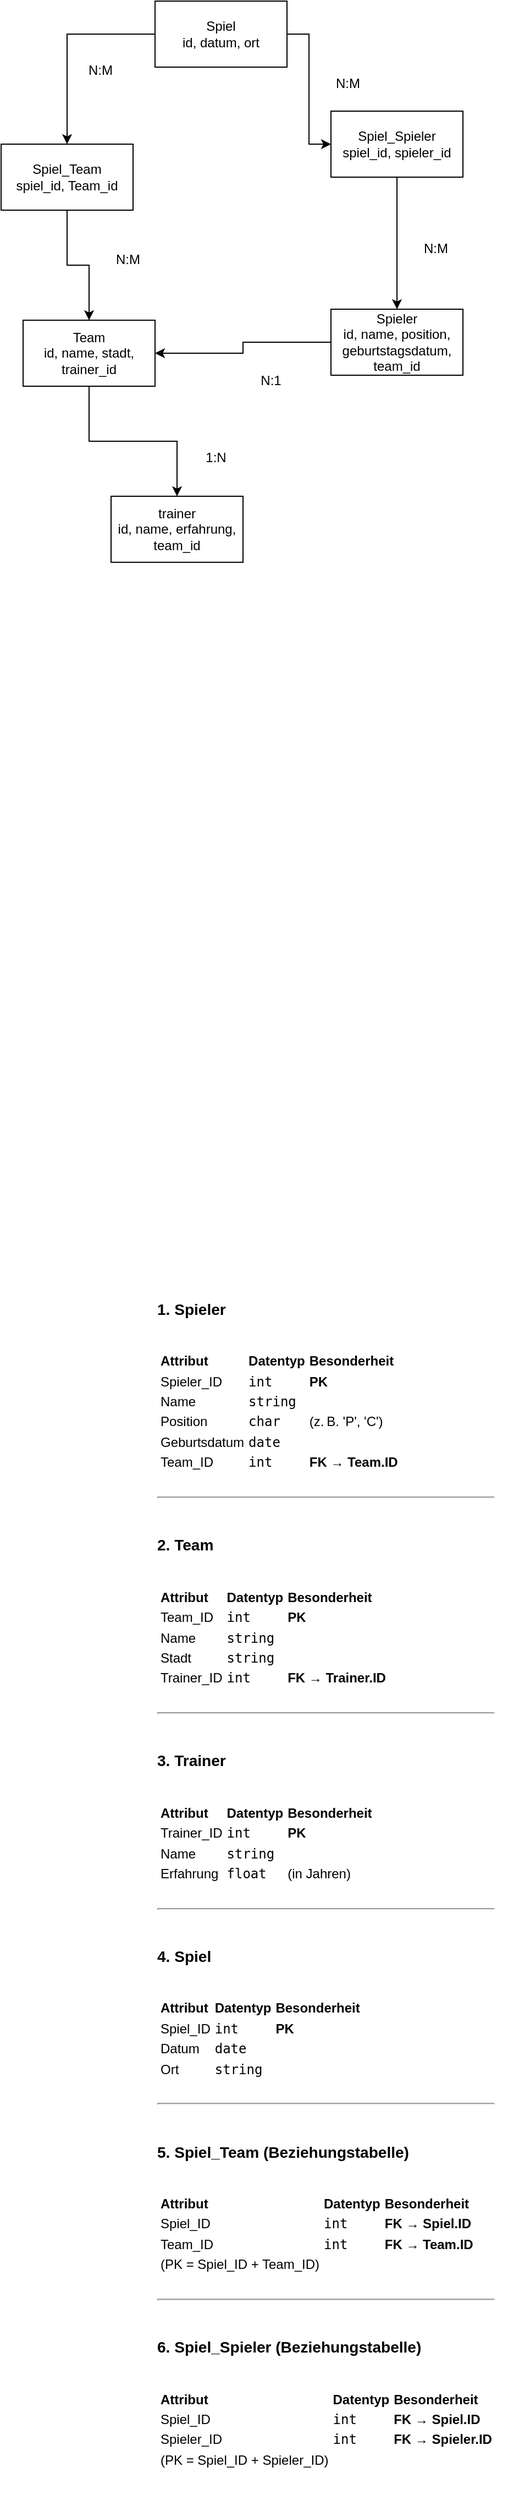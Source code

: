 <mxfile version="26.0.16">
  <diagram name="Seite-1" id="RyP2TP2mbquq_PIOVLge">
    <mxGraphModel dx="713" dy="1093" grid="1" gridSize="10" guides="1" tooltips="1" connect="1" arrows="1" fold="1" page="1" pageScale="1" pageWidth="827" pageHeight="1169" math="0" shadow="0">
      <root>
        <mxCell id="0" />
        <mxCell id="1" parent="0" />
        <mxCell id="1W1-7F1AiF6YoNYNXee2-1" value="" style="edgeStyle=orthogonalEdgeStyle;rounded=0;orthogonalLoop=1;jettySize=auto;html=1;" edge="1" parent="1" source="N58Ag7LRtHY7RUleNqqV-1" target="N58Ag7LRtHY7RUleNqqV-2">
          <mxGeometry relative="1" as="geometry" />
        </mxCell>
        <mxCell id="1W1-7F1AiF6YoNYNXee2-4" style="edgeStyle=orthogonalEdgeStyle;rounded=0;orthogonalLoop=1;jettySize=auto;html=1;entryX=0;entryY=0.5;entryDx=0;entryDy=0;" edge="1" parent="1" source="N58Ag7LRtHY7RUleNqqV-1" target="N58Ag7LRtHY7RUleNqqV-5">
          <mxGeometry relative="1" as="geometry" />
        </mxCell>
        <mxCell id="N58Ag7LRtHY7RUleNqqV-1" value="Spiel&lt;div&gt;id, datum, ort&lt;/div&gt;" style="rounded=0;whiteSpace=wrap;html=1;" parent="1" vertex="1">
          <mxGeometry x="180" y="30" width="120" height="60" as="geometry" />
        </mxCell>
        <mxCell id="1W1-7F1AiF6YoNYNXee2-2" value="" style="edgeStyle=orthogonalEdgeStyle;rounded=0;orthogonalLoop=1;jettySize=auto;html=1;" edge="1" parent="1" source="N58Ag7LRtHY7RUleNqqV-2" target="N58Ag7LRtHY7RUleNqqV-3">
          <mxGeometry relative="1" as="geometry" />
        </mxCell>
        <mxCell id="N58Ag7LRtHY7RUleNqqV-2" value="Spiel_Team&lt;div&gt;spiel_id, Team_id&lt;/div&gt;" style="rounded=0;whiteSpace=wrap;html=1;" parent="1" vertex="1">
          <mxGeometry x="40" y="160" width="120" height="60" as="geometry" />
        </mxCell>
        <mxCell id="1W1-7F1AiF6YoNYNXee2-3" value="" style="edgeStyle=orthogonalEdgeStyle;rounded=0;orthogonalLoop=1;jettySize=auto;html=1;" edge="1" parent="1" source="N58Ag7LRtHY7RUleNqqV-3" target="N58Ag7LRtHY7RUleNqqV-4">
          <mxGeometry relative="1" as="geometry" />
        </mxCell>
        <mxCell id="N58Ag7LRtHY7RUleNqqV-3" value="Team&lt;div&gt;id, name, stadt, trainer_id&lt;/div&gt;" style="rounded=0;whiteSpace=wrap;html=1;" parent="1" vertex="1">
          <mxGeometry x="60" y="320" width="120" height="60" as="geometry" />
        </mxCell>
        <mxCell id="N58Ag7LRtHY7RUleNqqV-4" value="trainer&lt;div&gt;id, name, erfahrung, team_id&lt;/div&gt;" style="rounded=0;whiteSpace=wrap;html=1;" parent="1" vertex="1">
          <mxGeometry x="140" y="480" width="120" height="60" as="geometry" />
        </mxCell>
        <mxCell id="1W1-7F1AiF6YoNYNXee2-5" style="edgeStyle=orthogonalEdgeStyle;rounded=0;orthogonalLoop=1;jettySize=auto;html=1;" edge="1" parent="1" source="N58Ag7LRtHY7RUleNqqV-5" target="N58Ag7LRtHY7RUleNqqV-6">
          <mxGeometry relative="1" as="geometry" />
        </mxCell>
        <mxCell id="N58Ag7LRtHY7RUleNqqV-5" value="Spiel_Spieler&lt;div&gt;spiel_id, spieler_id&lt;/div&gt;" style="rounded=0;whiteSpace=wrap;html=1;" parent="1" vertex="1">
          <mxGeometry x="340" y="130" width="120" height="60" as="geometry" />
        </mxCell>
        <mxCell id="1W1-7F1AiF6YoNYNXee2-6" style="edgeStyle=orthogonalEdgeStyle;rounded=0;orthogonalLoop=1;jettySize=auto;html=1;entryX=1;entryY=0.5;entryDx=0;entryDy=0;" edge="1" parent="1" source="N58Ag7LRtHY7RUleNqqV-6" target="N58Ag7LRtHY7RUleNqqV-3">
          <mxGeometry relative="1" as="geometry" />
        </mxCell>
        <mxCell id="N58Ag7LRtHY7RUleNqqV-6" value="Spieler&lt;div&gt;id, name, position, geburtstagsdatum, team_id&lt;/div&gt;" style="rounded=0;whiteSpace=wrap;html=1;" parent="1" vertex="1">
          <mxGeometry x="340" y="310" width="120" height="60" as="geometry" />
        </mxCell>
        <mxCell id="1W1-7F1AiF6YoNYNXee2-7" value="N:M" style="text;html=1;align=center;verticalAlign=middle;resizable=0;points=[];autosize=1;strokeColor=none;fillColor=none;" vertex="1" parent="1">
          <mxGeometry x="105" y="78" width="50" height="30" as="geometry" />
        </mxCell>
        <mxCell id="1W1-7F1AiF6YoNYNXee2-8" value="N:M" style="text;html=1;align=center;verticalAlign=middle;resizable=0;points=[];autosize=1;strokeColor=none;fillColor=none;" vertex="1" parent="1">
          <mxGeometry x="330" y="90" width="50" height="30" as="geometry" />
        </mxCell>
        <mxCell id="1W1-7F1AiF6YoNYNXee2-9" value="N:M" style="text;html=1;align=center;verticalAlign=middle;resizable=0;points=[];autosize=1;strokeColor=none;fillColor=none;" vertex="1" parent="1">
          <mxGeometry x="410" y="240" width="50" height="30" as="geometry" />
        </mxCell>
        <mxCell id="1W1-7F1AiF6YoNYNXee2-10" value="N:1" style="text;html=1;align=center;verticalAlign=middle;resizable=0;points=[];autosize=1;strokeColor=none;fillColor=none;" vertex="1" parent="1">
          <mxGeometry x="265" y="360" width="40" height="30" as="geometry" />
        </mxCell>
        <mxCell id="1W1-7F1AiF6YoNYNXee2-11" value="1:N" style="text;html=1;align=center;verticalAlign=middle;resizable=0;points=[];autosize=1;strokeColor=none;fillColor=none;" vertex="1" parent="1">
          <mxGeometry x="215" y="430" width="40" height="30" as="geometry" />
        </mxCell>
        <mxCell id="1W1-7F1AiF6YoNYNXee2-12" value="N:M" style="text;html=1;align=center;verticalAlign=middle;resizable=0;points=[];autosize=1;strokeColor=none;fillColor=none;" vertex="1" parent="1">
          <mxGeometry x="130" y="250" width="50" height="30" as="geometry" />
        </mxCell>
        <mxCell id="1W1-7F1AiF6YoNYNXee2-53" value="&lt;h3 data-start=&quot;488&quot; data-end=&quot;506&quot;&gt;&lt;strong data-start=&quot;492&quot; data-end=&quot;506&quot;&gt;1. Spieler&lt;/strong&gt;&lt;/h3&gt;&#xa;&lt;div class=&quot;overflow-x-auto contain-inline-size&quot;&gt;&lt;table data-start=&quot;507&quot; data-end=&quot;910&quot;&gt;&lt;thead data-start=&quot;507&quot; data-end=&quot;563&quot;&gt;&lt;tr data-start=&quot;507&quot; data-end=&quot;563&quot;&gt;&lt;th data-start=&quot;507&quot; data-end=&quot;525&quot;&gt;Attribut&lt;/th&gt;&lt;th data-start=&quot;525&quot; data-end=&quot;539&quot;&gt;Datentyp&lt;/th&gt;&lt;th data-start=&quot;539&quot; data-end=&quot;563&quot;&gt;Besonderheit&lt;/th&gt;&lt;/tr&gt;&lt;/thead&gt;&lt;tbody data-start=&quot;623&quot; data-end=&quot;910&quot;&gt;&lt;tr data-start=&quot;623&quot; data-end=&quot;680&quot;&gt;&lt;td&gt;Spieler_ID&lt;/td&gt;&lt;td&gt;&lt;code data-start=&quot;644&quot; data-end=&quot;649&quot;&gt;int&lt;/code&gt;&lt;/td&gt;&lt;td&gt;&lt;strong data-start=&quot;658&quot; data-end=&quot;664&quot;&gt;PK&lt;/strong&gt;&lt;/td&gt;&lt;/tr&gt;&lt;tr data-start=&quot;681&quot; data-end=&quot;737&quot;&gt;&lt;td&gt;Name&lt;/td&gt;&lt;td&gt;&lt;code data-start=&quot;702&quot; data-end=&quot;710&quot;&gt;string&lt;/code&gt;&lt;/td&gt;&lt;td&gt;&lt;/td&gt;&lt;/tr&gt;&lt;tr data-start=&quot;738&quot; data-end=&quot;795&quot;&gt;&lt;td&gt;Position&lt;/td&gt;&lt;td&gt;&lt;code data-start=&quot;759&quot; data-end=&quot;765&quot;&gt;char&lt;/code&gt;&lt;/td&gt;&lt;td&gt;(z. B. &#39;P&#39;, &#39;C&#39;)&lt;/td&gt;&lt;/tr&gt;&lt;tr data-start=&quot;796&quot; data-end=&quot;852&quot;&gt;&lt;td&gt;Geburtsdatum&lt;/td&gt;&lt;td&gt;&lt;code data-start=&quot;817&quot; data-end=&quot;823&quot;&gt;date&lt;/code&gt;&lt;/td&gt;&lt;td&gt;&lt;/td&gt;&lt;/tr&gt;&lt;tr data-start=&quot;853&quot; data-end=&quot;910&quot;&gt;&lt;td&gt;Team_ID&lt;/td&gt;&lt;td&gt;&lt;code data-start=&quot;874&quot; data-end=&quot;879&quot;&gt;int&lt;/code&gt;&lt;/td&gt;&lt;td&gt;&lt;strong data-start=&quot;888&quot; data-end=&quot;904&quot;&gt;FK → Team.ID&lt;/strong&gt;&lt;/td&gt;&lt;/tr&gt;&lt;/tbody&gt;&lt;/table&gt;&lt;/div&gt;&#xa;&lt;hr data-start=&quot;912&quot; data-end=&quot;915&quot;&gt;&#xa;&lt;h3 data-start=&quot;917&quot; data-end=&quot;932&quot;&gt;&lt;strong data-start=&quot;921&quot; data-end=&quot;932&quot;&gt;2. Team&lt;/strong&gt;&lt;/h3&gt;&#xa;&lt;div class=&quot;overflow-x-auto contain-inline-size&quot;&gt;&lt;table data-start=&quot;933&quot; data-end=&quot;1278&quot;&gt;&lt;thead data-start=&quot;933&quot; data-end=&quot;989&quot;&gt;&lt;tr data-start=&quot;933&quot; data-end=&quot;989&quot;&gt;&lt;th data-start=&quot;933&quot; data-end=&quot;951&quot;&gt;Attribut&lt;/th&gt;&lt;th data-start=&quot;951&quot; data-end=&quot;965&quot;&gt;Datentyp&lt;/th&gt;&lt;th data-start=&quot;965&quot; data-end=&quot;989&quot;&gt;Besonderheit&lt;/th&gt;&lt;/tr&gt;&lt;/thead&gt;&lt;tbody data-start=&quot;1049&quot; data-end=&quot;1278&quot;&gt;&lt;tr data-start=&quot;1049&quot; data-end=&quot;1106&quot;&gt;&lt;td&gt;Team_ID&lt;/td&gt;&lt;td&gt;&lt;code data-start=&quot;1070&quot; data-end=&quot;1075&quot;&gt;int&lt;/code&gt;&lt;/td&gt;&lt;td&gt;&lt;strong data-start=&quot;1084&quot; data-end=&quot;1090&quot;&gt;PK&lt;/strong&gt;&lt;/td&gt;&lt;/tr&gt;&lt;tr data-start=&quot;1107&quot; data-end=&quot;1163&quot;&gt;&lt;td&gt;Name&lt;/td&gt;&lt;td&gt;&lt;code data-start=&quot;1128&quot; data-end=&quot;1136&quot;&gt;string&lt;/code&gt;&lt;/td&gt;&lt;td&gt;&lt;/td&gt;&lt;/tr&gt;&lt;tr data-start=&quot;1164&quot; data-end=&quot;1220&quot;&gt;&lt;td&gt;Stadt&lt;/td&gt;&lt;td&gt;&lt;code data-start=&quot;1185&quot; data-end=&quot;1193&quot;&gt;string&lt;/code&gt;&lt;/td&gt;&lt;td&gt;&lt;/td&gt;&lt;/tr&gt;&lt;tr data-start=&quot;1221&quot; data-end=&quot;1278&quot;&gt;&lt;td&gt;Trainer_ID&lt;/td&gt;&lt;td&gt;&lt;code data-start=&quot;1242&quot; data-end=&quot;1247&quot;&gt;int&lt;/code&gt;&lt;/td&gt;&lt;td&gt;&lt;strong data-start=&quot;1256&quot; data-end=&quot;1275&quot;&gt;FK → Trainer.ID&lt;/strong&gt;&lt;/td&gt;&lt;/tr&gt;&lt;/tbody&gt;&lt;/table&gt;&lt;/div&gt;&#xa;&lt;hr data-start=&quot;1280&quot; data-end=&quot;1283&quot;&gt;&#xa;&lt;h3 data-start=&quot;1285&quot; data-end=&quot;1303&quot;&gt;&lt;strong data-start=&quot;1289&quot; data-end=&quot;1303&quot;&gt;3. Trainer&lt;/strong&gt;&lt;/h3&gt;&#xa;&lt;div class=&quot;overflow-x-auto contain-inline-size&quot;&gt;&lt;table data-start=&quot;1304&quot; data-end=&quot;1592&quot;&gt;&lt;thead data-start=&quot;1304&quot; data-end=&quot;1360&quot;&gt;&lt;tr data-start=&quot;1304&quot; data-end=&quot;1360&quot;&gt;&lt;th data-start=&quot;1304&quot; data-end=&quot;1322&quot;&gt;Attribut&lt;/th&gt;&lt;th data-start=&quot;1322&quot; data-end=&quot;1336&quot;&gt;Datentyp&lt;/th&gt;&lt;th data-start=&quot;1336&quot; data-end=&quot;1360&quot;&gt;Besonderheit&lt;/th&gt;&lt;/tr&gt;&lt;/thead&gt;&lt;tbody data-start=&quot;1420&quot; data-end=&quot;1592&quot;&gt;&lt;tr data-start=&quot;1420&quot; data-end=&quot;1477&quot;&gt;&lt;td&gt;Trainer_ID&lt;/td&gt;&lt;td&gt;&lt;code data-start=&quot;1441&quot; data-end=&quot;1446&quot;&gt;int&lt;/code&gt;&lt;/td&gt;&lt;td&gt;&lt;strong data-start=&quot;1455&quot; data-end=&quot;1461&quot;&gt;PK&lt;/strong&gt;&lt;/td&gt;&lt;/tr&gt;&lt;tr data-start=&quot;1478&quot; data-end=&quot;1534&quot;&gt;&lt;td&gt;Name&lt;/td&gt;&lt;td&gt;&lt;code data-start=&quot;1499&quot; data-end=&quot;1507&quot;&gt;string&lt;/code&gt;&lt;/td&gt;&lt;td&gt;&lt;/td&gt;&lt;/tr&gt;&lt;tr data-start=&quot;1535&quot; data-end=&quot;1592&quot;&gt;&lt;td&gt;Erfahrung&lt;/td&gt;&lt;td&gt;&lt;code data-start=&quot;1556&quot; data-end=&quot;1563&quot;&gt;float&lt;/code&gt;&lt;/td&gt;&lt;td&gt;(in Jahren)&lt;/td&gt;&lt;/tr&gt;&lt;/tbody&gt;&lt;/table&gt;&lt;/div&gt;&#xa;&lt;hr data-start=&quot;1594&quot; data-end=&quot;1597&quot;&gt;&#xa;&lt;h3 data-start=&quot;1599&quot; data-end=&quot;1615&quot;&gt;&lt;strong data-start=&quot;1603&quot; data-end=&quot;1615&quot;&gt;4. Spiel&lt;/strong&gt;&lt;/h3&gt;&#xa;&lt;div class=&quot;overflow-x-auto contain-inline-size&quot;&gt;&lt;table data-start=&quot;1616&quot; data-end=&quot;1903&quot;&gt;&lt;thead data-start=&quot;1616&quot; data-end=&quot;1672&quot;&gt;&lt;tr data-start=&quot;1616&quot; data-end=&quot;1672&quot;&gt;&lt;th data-start=&quot;1616&quot; data-end=&quot;1634&quot;&gt;Attribut&lt;/th&gt;&lt;th data-start=&quot;1634&quot; data-end=&quot;1648&quot;&gt;Datentyp&lt;/th&gt;&lt;th data-start=&quot;1648&quot; data-end=&quot;1672&quot;&gt;Besonderheit&lt;/th&gt;&lt;/tr&gt;&lt;/thead&gt;&lt;tbody data-start=&quot;1732&quot; data-end=&quot;1903&quot;&gt;&lt;tr data-start=&quot;1732&quot; data-end=&quot;1789&quot;&gt;&lt;td&gt;Spiel_ID&lt;/td&gt;&lt;td&gt;&lt;code data-start=&quot;1753&quot; data-end=&quot;1758&quot;&gt;int&lt;/code&gt;&lt;/td&gt;&lt;td&gt;&lt;strong data-start=&quot;1767&quot; data-end=&quot;1773&quot;&gt;PK&lt;/strong&gt;&lt;/td&gt;&lt;/tr&gt;&lt;tr data-start=&quot;1790&quot; data-end=&quot;1846&quot;&gt;&lt;td&gt;Datum&lt;/td&gt;&lt;td&gt;&lt;code data-start=&quot;1811&quot; data-end=&quot;1817&quot;&gt;date&lt;/code&gt;&lt;/td&gt;&lt;td&gt;&lt;/td&gt;&lt;/tr&gt;&lt;tr data-start=&quot;1847&quot; data-end=&quot;1903&quot;&gt;&lt;td&gt;Ort&lt;/td&gt;&lt;td&gt;&lt;code data-start=&quot;1868&quot; data-end=&quot;1876&quot;&gt;string&lt;/code&gt;&lt;/td&gt;&lt;td&gt;&lt;/td&gt;&lt;/tr&gt;&lt;/tbody&gt;&lt;/table&gt;&lt;/div&gt;&#xa;&lt;hr data-start=&quot;1905&quot; data-end=&quot;1908&quot;&gt;&#xa;&lt;h3 data-start=&quot;1910&quot; data-end=&quot;1951&quot;&gt;&lt;strong data-start=&quot;1914&quot; data-end=&quot;1951&quot;&gt;5. Spiel_Team (Beziehungstabelle)&lt;/strong&gt;&lt;/h3&gt;&#xa;&lt;div class=&quot;overflow-x-auto contain-inline-size&quot;&gt;&lt;table data-start=&quot;1952&quot; data-end=&quot;2219&quot;&gt;&lt;thead data-start=&quot;1952&quot; data-end=&quot;2008&quot;&gt;&lt;tr data-start=&quot;1952&quot; data-end=&quot;2008&quot;&gt;&lt;th data-start=&quot;1952&quot; data-end=&quot;1970&quot;&gt;Attribut&lt;/th&gt;&lt;th data-start=&quot;1970&quot; data-end=&quot;1984&quot;&gt;Datentyp&lt;/th&gt;&lt;th data-start=&quot;1984&quot; data-end=&quot;2008&quot;&gt;Besonderheit&lt;/th&gt;&lt;/tr&gt;&lt;/thead&gt;&lt;tbody data-start=&quot;2068&quot; data-end=&quot;2219&quot;&gt;&lt;tr data-start=&quot;2068&quot; data-end=&quot;2126&quot;&gt;&lt;td&gt;Spiel_ID&lt;/td&gt;&lt;td&gt;&lt;code data-start=&quot;2089&quot; data-end=&quot;2094&quot;&gt;int&lt;/code&gt;&lt;/td&gt;&lt;td&gt;&lt;strong data-start=&quot;2103&quot; data-end=&quot;2120&quot;&gt;FK → Spiel.ID&lt;/strong&gt;&lt;/td&gt;&lt;/tr&gt;&lt;tr data-start=&quot;2127&quot; data-end=&quot;2185&quot;&gt;&lt;td&gt;Team_ID&lt;/td&gt;&lt;td&gt;&lt;code data-start=&quot;2148&quot; data-end=&quot;2153&quot;&gt;int&lt;/code&gt;&lt;/td&gt;&lt;td&gt;&lt;strong data-start=&quot;2162&quot; data-end=&quot;2178&quot;&gt;FK → Team.ID&lt;/strong&gt;&lt;/td&gt;&lt;/tr&gt;&lt;tr data-start=&quot;2186&quot; data-end=&quot;2219&quot;&gt;&lt;td&gt;(PK = Spiel_ID + Team_ID)&lt;/td&gt;&lt;td&gt;&lt;/td&gt;&lt;td&gt;&lt;/td&gt;&lt;/tr&gt;&lt;/tbody&gt;&lt;/table&gt;&lt;/div&gt;&#xa;&lt;hr data-start=&quot;2221&quot; data-end=&quot;2224&quot;&gt;&#xa;&lt;h3 data-start=&quot;2226&quot; data-end=&quot;2270&quot;&gt;&lt;strong data-start=&quot;2230&quot; data-end=&quot;2270&quot;&gt;6. Spiel_Spieler (Beziehungstabelle)&lt;/strong&gt;&lt;/h3&gt;&#xa;&lt;div class=&quot;overflow-x-auto contain-inline-size&quot;&gt;&lt;table data-start=&quot;2271&quot; data-end=&quot;2537&quot;&gt;&lt;thead data-start=&quot;2271&quot; data-end=&quot;2327&quot;&gt;&lt;tr data-start=&quot;2271&quot; data-end=&quot;2327&quot;&gt;&lt;th data-start=&quot;2271&quot; data-end=&quot;2289&quot;&gt;Attribut&lt;/th&gt;&lt;th data-start=&quot;2289&quot; data-end=&quot;2303&quot;&gt;Datentyp&lt;/th&gt;&lt;th data-start=&quot;2303&quot; data-end=&quot;2327&quot;&gt;Besonderheit&lt;/th&gt;&lt;/tr&gt;&lt;/thead&gt;&lt;tbody data-start=&quot;2387&quot; data-end=&quot;2537&quot;&gt;&lt;tr data-start=&quot;2387&quot; data-end=&quot;2445&quot;&gt;&lt;td&gt;Spiel_ID&lt;/td&gt;&lt;td&gt;&lt;code data-start=&quot;2408&quot; data-end=&quot;2413&quot;&gt;int&lt;/code&gt;&lt;/td&gt;&lt;td&gt;&lt;strong data-start=&quot;2422&quot; data-end=&quot;2439&quot;&gt;FK → Spiel.ID&lt;/strong&gt;&lt;/td&gt;&lt;/tr&gt;&lt;tr data-start=&quot;2446&quot; data-end=&quot;2504&quot;&gt;&lt;td&gt;Spieler_ID&lt;/td&gt;&lt;td&gt;&lt;code data-start=&quot;2467&quot; data-end=&quot;2472&quot;&gt;int&lt;/code&gt;&lt;/td&gt;&lt;td&gt;&lt;strong data-start=&quot;2481&quot; data-end=&quot;2500&quot;&gt;FK → Spieler.ID&lt;/strong&gt;&lt;/td&gt;&lt;/tr&gt;&lt;tr data-start=&quot;2505&quot; data-end=&quot;2537&quot;&gt;&lt;td&gt;(PK = Spiel_ID + Spieler_ID)&lt;/td&gt;&lt;td&gt;&lt;/td&gt;&lt;td&gt;&lt;/td&gt;&lt;/tr&gt;&lt;/tbody&gt;&lt;/table&gt;&lt;/div&gt;" style="text;whiteSpace=wrap;html=1;" vertex="1" parent="1">
          <mxGeometry x="180" y="1190" width="340" height="1110" as="geometry" />
        </mxCell>
      </root>
    </mxGraphModel>
  </diagram>
</mxfile>

